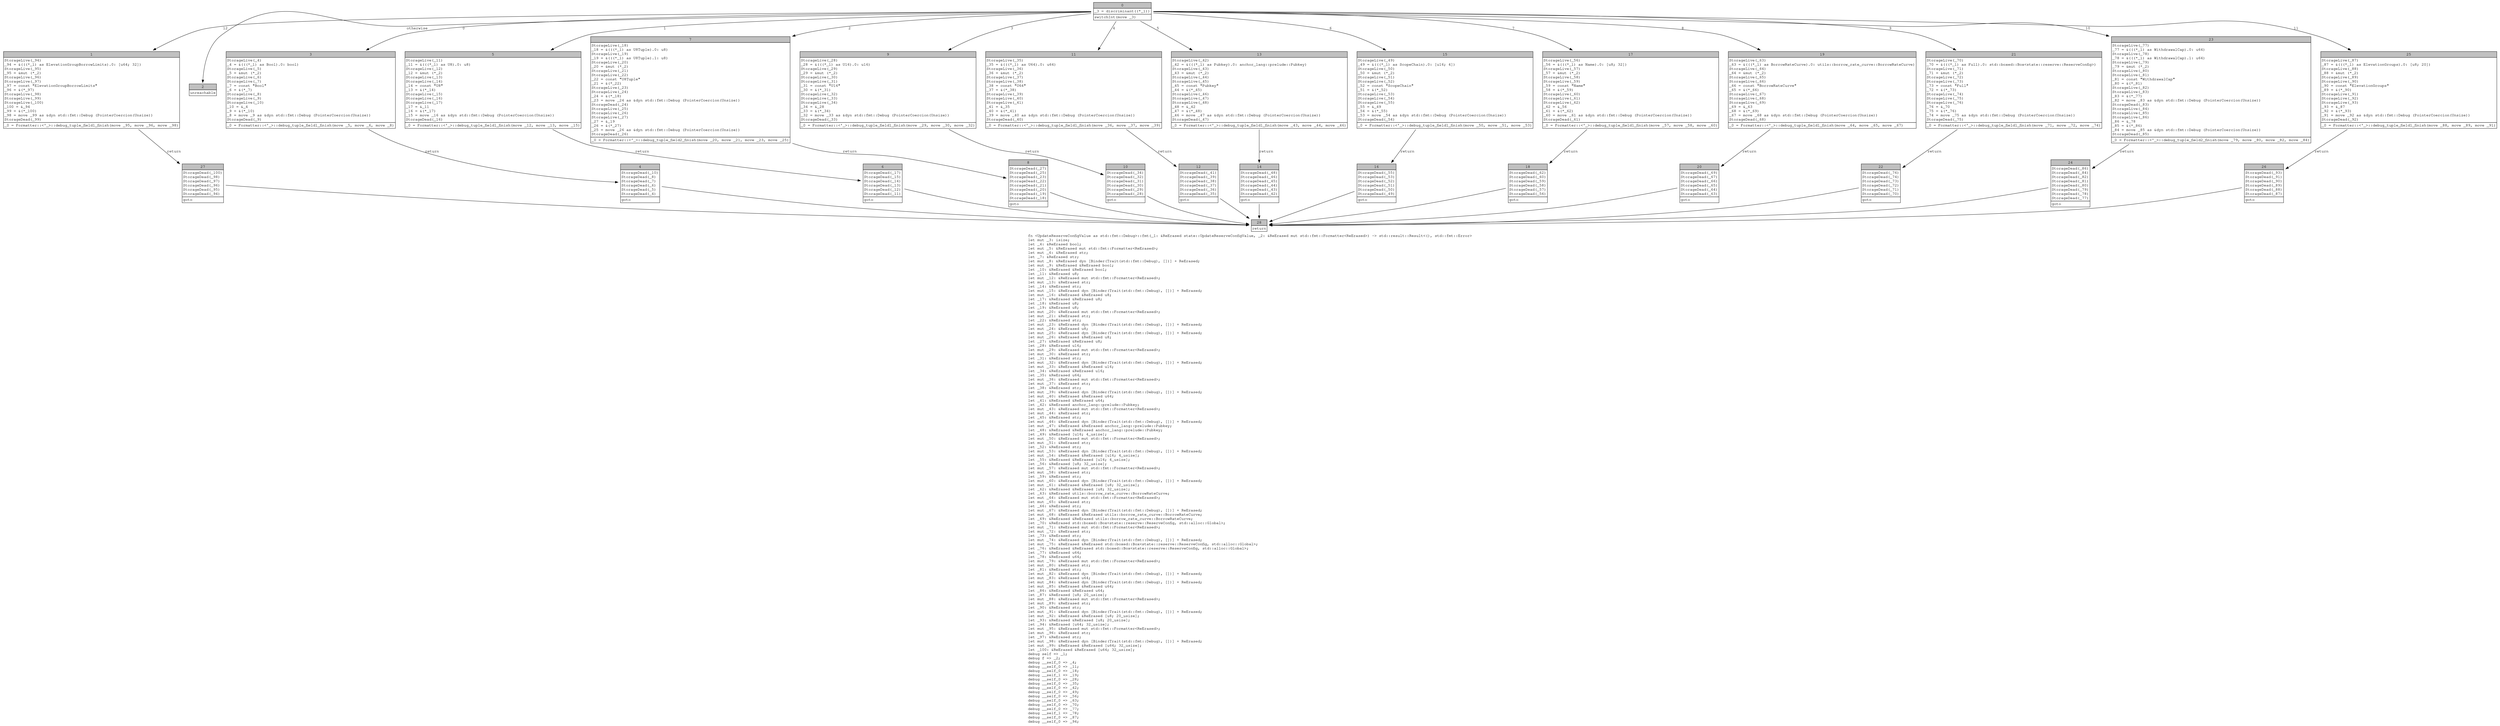 digraph Mir_0_10775 {
    graph [fontname="Courier, monospace"];
    node [fontname="Courier, monospace"];
    edge [fontname="Courier, monospace"];
    label=<fn &lt;UpdateReserveConfigValue as std::fmt::Debug&gt;::fmt(_1: &amp;ReErased state::UpdateReserveConfigValue, _2: &amp;ReErased mut std::fmt::Formatter&lt;ReErased&gt;) -&gt; std::result::Result&lt;(), std::fmt::Error&gt;<br align="left"/>let mut _3: isize;<br align="left"/>let _4: &amp;ReErased bool;<br align="left"/>let mut _5: &amp;ReErased mut std::fmt::Formatter&lt;ReErased&gt;;<br align="left"/>let mut _6: &amp;ReErased str;<br align="left"/>let _7: &amp;ReErased str;<br align="left"/>let mut _8: &amp;ReErased dyn [Binder(Trait(std::fmt::Debug), [])] + ReErased;<br align="left"/>let mut _9: &amp;ReErased &amp;ReErased bool;<br align="left"/>let _10: &amp;ReErased &amp;ReErased bool;<br align="left"/>let _11: &amp;ReErased u8;<br align="left"/>let mut _12: &amp;ReErased mut std::fmt::Formatter&lt;ReErased&gt;;<br align="left"/>let mut _13: &amp;ReErased str;<br align="left"/>let _14: &amp;ReErased str;<br align="left"/>let mut _15: &amp;ReErased dyn [Binder(Trait(std::fmt::Debug), [])] + ReErased;<br align="left"/>let mut _16: &amp;ReErased &amp;ReErased u8;<br align="left"/>let _17: &amp;ReErased &amp;ReErased u8;<br align="left"/>let _18: &amp;ReErased u8;<br align="left"/>let _19: &amp;ReErased u8;<br align="left"/>let mut _20: &amp;ReErased mut std::fmt::Formatter&lt;ReErased&gt;;<br align="left"/>let mut _21: &amp;ReErased str;<br align="left"/>let _22: &amp;ReErased str;<br align="left"/>let mut _23: &amp;ReErased dyn [Binder(Trait(std::fmt::Debug), [])] + ReErased;<br align="left"/>let mut _24: &amp;ReErased u8;<br align="left"/>let mut _25: &amp;ReErased dyn [Binder(Trait(std::fmt::Debug), [])] + ReErased;<br align="left"/>let mut _26: &amp;ReErased &amp;ReErased u8;<br align="left"/>let _27: &amp;ReErased &amp;ReErased u8;<br align="left"/>let _28: &amp;ReErased u16;<br align="left"/>let mut _29: &amp;ReErased mut std::fmt::Formatter&lt;ReErased&gt;;<br align="left"/>let mut _30: &amp;ReErased str;<br align="left"/>let _31: &amp;ReErased str;<br align="left"/>let mut _32: &amp;ReErased dyn [Binder(Trait(std::fmt::Debug), [])] + ReErased;<br align="left"/>let mut _33: &amp;ReErased &amp;ReErased u16;<br align="left"/>let _34: &amp;ReErased &amp;ReErased u16;<br align="left"/>let _35: &amp;ReErased u64;<br align="left"/>let mut _36: &amp;ReErased mut std::fmt::Formatter&lt;ReErased&gt;;<br align="left"/>let mut _37: &amp;ReErased str;<br align="left"/>let _38: &amp;ReErased str;<br align="left"/>let mut _39: &amp;ReErased dyn [Binder(Trait(std::fmt::Debug), [])] + ReErased;<br align="left"/>let mut _40: &amp;ReErased &amp;ReErased u64;<br align="left"/>let _41: &amp;ReErased &amp;ReErased u64;<br align="left"/>let _42: &amp;ReErased anchor_lang::prelude::Pubkey;<br align="left"/>let mut _43: &amp;ReErased mut std::fmt::Formatter&lt;ReErased&gt;;<br align="left"/>let mut _44: &amp;ReErased str;<br align="left"/>let _45: &amp;ReErased str;<br align="left"/>let mut _46: &amp;ReErased dyn [Binder(Trait(std::fmt::Debug), [])] + ReErased;<br align="left"/>let mut _47: &amp;ReErased &amp;ReErased anchor_lang::prelude::Pubkey;<br align="left"/>let _48: &amp;ReErased &amp;ReErased anchor_lang::prelude::Pubkey;<br align="left"/>let _49: &amp;ReErased [u16; 4_usize];<br align="left"/>let mut _50: &amp;ReErased mut std::fmt::Formatter&lt;ReErased&gt;;<br align="left"/>let mut _51: &amp;ReErased str;<br align="left"/>let _52: &amp;ReErased str;<br align="left"/>let mut _53: &amp;ReErased dyn [Binder(Trait(std::fmt::Debug), [])] + ReErased;<br align="left"/>let mut _54: &amp;ReErased &amp;ReErased [u16; 4_usize];<br align="left"/>let _55: &amp;ReErased &amp;ReErased [u16; 4_usize];<br align="left"/>let _56: &amp;ReErased [u8; 32_usize];<br align="left"/>let mut _57: &amp;ReErased mut std::fmt::Formatter&lt;ReErased&gt;;<br align="left"/>let mut _58: &amp;ReErased str;<br align="left"/>let _59: &amp;ReErased str;<br align="left"/>let mut _60: &amp;ReErased dyn [Binder(Trait(std::fmt::Debug), [])] + ReErased;<br align="left"/>let mut _61: &amp;ReErased &amp;ReErased [u8; 32_usize];<br align="left"/>let _62: &amp;ReErased &amp;ReErased [u8; 32_usize];<br align="left"/>let _63: &amp;ReErased utils::borrow_rate_curve::BorrowRateCurve;<br align="left"/>let mut _64: &amp;ReErased mut std::fmt::Formatter&lt;ReErased&gt;;<br align="left"/>let mut _65: &amp;ReErased str;<br align="left"/>let _66: &amp;ReErased str;<br align="left"/>let mut _67: &amp;ReErased dyn [Binder(Trait(std::fmt::Debug), [])] + ReErased;<br align="left"/>let mut _68: &amp;ReErased &amp;ReErased utils::borrow_rate_curve::BorrowRateCurve;<br align="left"/>let _69: &amp;ReErased &amp;ReErased utils::borrow_rate_curve::BorrowRateCurve;<br align="left"/>let _70: &amp;ReErased std::boxed::Box&lt;state::reserve::ReserveConfig, std::alloc::Global&gt;;<br align="left"/>let mut _71: &amp;ReErased mut std::fmt::Formatter&lt;ReErased&gt;;<br align="left"/>let mut _72: &amp;ReErased str;<br align="left"/>let _73: &amp;ReErased str;<br align="left"/>let mut _74: &amp;ReErased dyn [Binder(Trait(std::fmt::Debug), [])] + ReErased;<br align="left"/>let mut _75: &amp;ReErased &amp;ReErased std::boxed::Box&lt;state::reserve::ReserveConfig, std::alloc::Global&gt;;<br align="left"/>let _76: &amp;ReErased &amp;ReErased std::boxed::Box&lt;state::reserve::ReserveConfig, std::alloc::Global&gt;;<br align="left"/>let _77: &amp;ReErased u64;<br align="left"/>let _78: &amp;ReErased u64;<br align="left"/>let mut _79: &amp;ReErased mut std::fmt::Formatter&lt;ReErased&gt;;<br align="left"/>let mut _80: &amp;ReErased str;<br align="left"/>let _81: &amp;ReErased str;<br align="left"/>let mut _82: &amp;ReErased dyn [Binder(Trait(std::fmt::Debug), [])] + ReErased;<br align="left"/>let mut _83: &amp;ReErased u64;<br align="left"/>let mut _84: &amp;ReErased dyn [Binder(Trait(std::fmt::Debug), [])] + ReErased;<br align="left"/>let mut _85: &amp;ReErased &amp;ReErased u64;<br align="left"/>let _86: &amp;ReErased &amp;ReErased u64;<br align="left"/>let _87: &amp;ReErased [u8; 20_usize];<br align="left"/>let mut _88: &amp;ReErased mut std::fmt::Formatter&lt;ReErased&gt;;<br align="left"/>let mut _89: &amp;ReErased str;<br align="left"/>let _90: &amp;ReErased str;<br align="left"/>let mut _91: &amp;ReErased dyn [Binder(Trait(std::fmt::Debug), [])] + ReErased;<br align="left"/>let mut _92: &amp;ReErased &amp;ReErased [u8; 20_usize];<br align="left"/>let _93: &amp;ReErased &amp;ReErased [u8; 20_usize];<br align="left"/>let _94: &amp;ReErased [u64; 32_usize];<br align="left"/>let mut _95: &amp;ReErased mut std::fmt::Formatter&lt;ReErased&gt;;<br align="left"/>let mut _96: &amp;ReErased str;<br align="left"/>let _97: &amp;ReErased str;<br align="left"/>let mut _98: &amp;ReErased dyn [Binder(Trait(std::fmt::Debug), [])] + ReErased;<br align="left"/>let mut _99: &amp;ReErased &amp;ReErased [u64; 32_usize];<br align="left"/>let _100: &amp;ReErased &amp;ReErased [u64; 32_usize];<br align="left"/>debug self =&gt; _1;<br align="left"/>debug f =&gt; _2;<br align="left"/>debug __self_0 =&gt; _4;<br align="left"/>debug __self_0 =&gt; _11;<br align="left"/>debug __self_0 =&gt; _18;<br align="left"/>debug __self_1 =&gt; _19;<br align="left"/>debug __self_0 =&gt; _28;<br align="left"/>debug __self_0 =&gt; _35;<br align="left"/>debug __self_0 =&gt; _42;<br align="left"/>debug __self_0 =&gt; _49;<br align="left"/>debug __self_0 =&gt; _56;<br align="left"/>debug __self_0 =&gt; _63;<br align="left"/>debug __self_0 =&gt; _70;<br align="left"/>debug __self_0 =&gt; _77;<br align="left"/>debug __self_1 =&gt; _78;<br align="left"/>debug __self_0 =&gt; _87;<br align="left"/>debug __self_0 =&gt; _94;<br align="left"/>>;
    bb0__0_10775 [shape="none", label=<<table border="0" cellborder="1" cellspacing="0"><tr><td bgcolor="gray" align="center" colspan="1">0</td></tr><tr><td align="left" balign="left">_3 = discriminant((*_1))<br/></td></tr><tr><td align="left">switchInt(move _3)</td></tr></table>>];
    bb1__0_10775 [shape="none", label=<<table border="0" cellborder="1" cellspacing="0"><tr><td bgcolor="gray" align="center" colspan="1">1</td></tr><tr><td align="left" balign="left">StorageLive(_94)<br/>_94 = &amp;(((*_1) as ElevationGroupBorrowLimits).0: [u64; 32])<br/>StorageLive(_95)<br/>_95 = &amp;mut (*_2)<br/>StorageLive(_96)<br/>StorageLive(_97)<br/>_97 = const &quot;ElevationGroupBorrowLimits&quot;<br/>_96 = &amp;(*_97)<br/>StorageLive(_98)<br/>StorageLive(_99)<br/>StorageLive(_100)<br/>_100 = &amp;_94<br/>_99 = &amp;(*_100)<br/>_98 = move _99 as &amp;dyn std::fmt::Debug (PointerCoercion(Unsize))<br/>StorageDead(_99)<br/></td></tr><tr><td align="left">_0 = Formatter::&lt;'_&gt;::debug_tuple_field1_finish(move _95, move _96, move _98)</td></tr></table>>];
    bb2__0_10775 [shape="none", label=<<table border="0" cellborder="1" cellspacing="0"><tr><td bgcolor="gray" align="center" colspan="1">2</td></tr><tr><td align="left">unreachable</td></tr></table>>];
    bb3__0_10775 [shape="none", label=<<table border="0" cellborder="1" cellspacing="0"><tr><td bgcolor="gray" align="center" colspan="1">3</td></tr><tr><td align="left" balign="left">StorageLive(_4)<br/>_4 = &amp;(((*_1) as Bool).0: bool)<br/>StorageLive(_5)<br/>_5 = &amp;mut (*_2)<br/>StorageLive(_6)<br/>StorageLive(_7)<br/>_7 = const &quot;Bool&quot;<br/>_6 = &amp;(*_7)<br/>StorageLive(_8)<br/>StorageLive(_9)<br/>StorageLive(_10)<br/>_10 = &amp;_4<br/>_9 = &amp;(*_10)<br/>_8 = move _9 as &amp;dyn std::fmt::Debug (PointerCoercion(Unsize))<br/>StorageDead(_9)<br/></td></tr><tr><td align="left">_0 = Formatter::&lt;'_&gt;::debug_tuple_field1_finish(move _5, move _6, move _8)</td></tr></table>>];
    bb4__0_10775 [shape="none", label=<<table border="0" cellborder="1" cellspacing="0"><tr><td bgcolor="gray" align="center" colspan="1">4</td></tr><tr><td align="left" balign="left">StorageDead(_10)<br/>StorageDead(_8)<br/>StorageDead(_7)<br/>StorageDead(_6)<br/>StorageDead(_5)<br/>StorageDead(_4)<br/></td></tr><tr><td align="left">goto</td></tr></table>>];
    bb5__0_10775 [shape="none", label=<<table border="0" cellborder="1" cellspacing="0"><tr><td bgcolor="gray" align="center" colspan="1">5</td></tr><tr><td align="left" balign="left">StorageLive(_11)<br/>_11 = &amp;(((*_1) as U8).0: u8)<br/>StorageLive(_12)<br/>_12 = &amp;mut (*_2)<br/>StorageLive(_13)<br/>StorageLive(_14)<br/>_14 = const &quot;U8&quot;<br/>_13 = &amp;(*_14)<br/>StorageLive(_15)<br/>StorageLive(_16)<br/>StorageLive(_17)<br/>_17 = &amp;_11<br/>_16 = &amp;(*_17)<br/>_15 = move _16 as &amp;dyn std::fmt::Debug (PointerCoercion(Unsize))<br/>StorageDead(_16)<br/></td></tr><tr><td align="left">_0 = Formatter::&lt;'_&gt;::debug_tuple_field1_finish(move _12, move _13, move _15)</td></tr></table>>];
    bb6__0_10775 [shape="none", label=<<table border="0" cellborder="1" cellspacing="0"><tr><td bgcolor="gray" align="center" colspan="1">6</td></tr><tr><td align="left" balign="left">StorageDead(_17)<br/>StorageDead(_15)<br/>StorageDead(_14)<br/>StorageDead(_13)<br/>StorageDead(_12)<br/>StorageDead(_11)<br/></td></tr><tr><td align="left">goto</td></tr></table>>];
    bb7__0_10775 [shape="none", label=<<table border="0" cellborder="1" cellspacing="0"><tr><td bgcolor="gray" align="center" colspan="1">7</td></tr><tr><td align="left" balign="left">StorageLive(_18)<br/>_18 = &amp;(((*_1) as U8Tuple).0: u8)<br/>StorageLive(_19)<br/>_19 = &amp;(((*_1) as U8Tuple).1: u8)<br/>StorageLive(_20)<br/>_20 = &amp;mut (*_2)<br/>StorageLive(_21)<br/>StorageLive(_22)<br/>_22 = const &quot;U8Tuple&quot;<br/>_21 = &amp;(*_22)<br/>StorageLive(_23)<br/>StorageLive(_24)<br/>_24 = &amp;(*_18)<br/>_23 = move _24 as &amp;dyn std::fmt::Debug (PointerCoercion(Unsize))<br/>StorageDead(_24)<br/>StorageLive(_25)<br/>StorageLive(_26)<br/>StorageLive(_27)<br/>_27 = &amp;_19<br/>_26 = &amp;(*_27)<br/>_25 = move _26 as &amp;dyn std::fmt::Debug (PointerCoercion(Unsize))<br/>StorageDead(_26)<br/></td></tr><tr><td align="left">_0 = Formatter::&lt;'_&gt;::debug_tuple_field2_finish(move _20, move _21, move _23, move _25)</td></tr></table>>];
    bb8__0_10775 [shape="none", label=<<table border="0" cellborder="1" cellspacing="0"><tr><td bgcolor="gray" align="center" colspan="1">8</td></tr><tr><td align="left" balign="left">StorageDead(_27)<br/>StorageDead(_25)<br/>StorageDead(_23)<br/>StorageDead(_22)<br/>StorageDead(_21)<br/>StorageDead(_20)<br/>StorageDead(_19)<br/>StorageDead(_18)<br/></td></tr><tr><td align="left">goto</td></tr></table>>];
    bb9__0_10775 [shape="none", label=<<table border="0" cellborder="1" cellspacing="0"><tr><td bgcolor="gray" align="center" colspan="1">9</td></tr><tr><td align="left" balign="left">StorageLive(_28)<br/>_28 = &amp;(((*_1) as U16).0: u16)<br/>StorageLive(_29)<br/>_29 = &amp;mut (*_2)<br/>StorageLive(_30)<br/>StorageLive(_31)<br/>_31 = const &quot;U16&quot;<br/>_30 = &amp;(*_31)<br/>StorageLive(_32)<br/>StorageLive(_33)<br/>StorageLive(_34)<br/>_34 = &amp;_28<br/>_33 = &amp;(*_34)<br/>_32 = move _33 as &amp;dyn std::fmt::Debug (PointerCoercion(Unsize))<br/>StorageDead(_33)<br/></td></tr><tr><td align="left">_0 = Formatter::&lt;'_&gt;::debug_tuple_field1_finish(move _29, move _30, move _32)</td></tr></table>>];
    bb10__0_10775 [shape="none", label=<<table border="0" cellborder="1" cellspacing="0"><tr><td bgcolor="gray" align="center" colspan="1">10</td></tr><tr><td align="left" balign="left">StorageDead(_34)<br/>StorageDead(_32)<br/>StorageDead(_31)<br/>StorageDead(_30)<br/>StorageDead(_29)<br/>StorageDead(_28)<br/></td></tr><tr><td align="left">goto</td></tr></table>>];
    bb11__0_10775 [shape="none", label=<<table border="0" cellborder="1" cellspacing="0"><tr><td bgcolor="gray" align="center" colspan="1">11</td></tr><tr><td align="left" balign="left">StorageLive(_35)<br/>_35 = &amp;(((*_1) as U64).0: u64)<br/>StorageLive(_36)<br/>_36 = &amp;mut (*_2)<br/>StorageLive(_37)<br/>StorageLive(_38)<br/>_38 = const &quot;U64&quot;<br/>_37 = &amp;(*_38)<br/>StorageLive(_39)<br/>StorageLive(_40)<br/>StorageLive(_41)<br/>_41 = &amp;_35<br/>_40 = &amp;(*_41)<br/>_39 = move _40 as &amp;dyn std::fmt::Debug (PointerCoercion(Unsize))<br/>StorageDead(_40)<br/></td></tr><tr><td align="left">_0 = Formatter::&lt;'_&gt;::debug_tuple_field1_finish(move _36, move _37, move _39)</td></tr></table>>];
    bb12__0_10775 [shape="none", label=<<table border="0" cellborder="1" cellspacing="0"><tr><td bgcolor="gray" align="center" colspan="1">12</td></tr><tr><td align="left" balign="left">StorageDead(_41)<br/>StorageDead(_39)<br/>StorageDead(_38)<br/>StorageDead(_37)<br/>StorageDead(_36)<br/>StorageDead(_35)<br/></td></tr><tr><td align="left">goto</td></tr></table>>];
    bb13__0_10775 [shape="none", label=<<table border="0" cellborder="1" cellspacing="0"><tr><td bgcolor="gray" align="center" colspan="1">13</td></tr><tr><td align="left" balign="left">StorageLive(_42)<br/>_42 = &amp;(((*_1) as Pubkey).0: anchor_lang::prelude::Pubkey)<br/>StorageLive(_43)<br/>_43 = &amp;mut (*_2)<br/>StorageLive(_44)<br/>StorageLive(_45)<br/>_45 = const &quot;Pubkey&quot;<br/>_44 = &amp;(*_45)<br/>StorageLive(_46)<br/>StorageLive(_47)<br/>StorageLive(_48)<br/>_48 = &amp;_42<br/>_47 = &amp;(*_48)<br/>_46 = move _47 as &amp;dyn std::fmt::Debug (PointerCoercion(Unsize))<br/>StorageDead(_47)<br/></td></tr><tr><td align="left">_0 = Formatter::&lt;'_&gt;::debug_tuple_field1_finish(move _43, move _44, move _46)</td></tr></table>>];
    bb14__0_10775 [shape="none", label=<<table border="0" cellborder="1" cellspacing="0"><tr><td bgcolor="gray" align="center" colspan="1">14</td></tr><tr><td align="left" balign="left">StorageDead(_48)<br/>StorageDead(_46)<br/>StorageDead(_45)<br/>StorageDead(_44)<br/>StorageDead(_43)<br/>StorageDead(_42)<br/></td></tr><tr><td align="left">goto</td></tr></table>>];
    bb15__0_10775 [shape="none", label=<<table border="0" cellborder="1" cellspacing="0"><tr><td bgcolor="gray" align="center" colspan="1">15</td></tr><tr><td align="left" balign="left">StorageLive(_49)<br/>_49 = &amp;(((*_1) as ScopeChain).0: [u16; 4])<br/>StorageLive(_50)<br/>_50 = &amp;mut (*_2)<br/>StorageLive(_51)<br/>StorageLive(_52)<br/>_52 = const &quot;ScopeChain&quot;<br/>_51 = &amp;(*_52)<br/>StorageLive(_53)<br/>StorageLive(_54)<br/>StorageLive(_55)<br/>_55 = &amp;_49<br/>_54 = &amp;(*_55)<br/>_53 = move _54 as &amp;dyn std::fmt::Debug (PointerCoercion(Unsize))<br/>StorageDead(_54)<br/></td></tr><tr><td align="left">_0 = Formatter::&lt;'_&gt;::debug_tuple_field1_finish(move _50, move _51, move _53)</td></tr></table>>];
    bb16__0_10775 [shape="none", label=<<table border="0" cellborder="1" cellspacing="0"><tr><td bgcolor="gray" align="center" colspan="1">16</td></tr><tr><td align="left" balign="left">StorageDead(_55)<br/>StorageDead(_53)<br/>StorageDead(_52)<br/>StorageDead(_51)<br/>StorageDead(_50)<br/>StorageDead(_49)<br/></td></tr><tr><td align="left">goto</td></tr></table>>];
    bb17__0_10775 [shape="none", label=<<table border="0" cellborder="1" cellspacing="0"><tr><td bgcolor="gray" align="center" colspan="1">17</td></tr><tr><td align="left" balign="left">StorageLive(_56)<br/>_56 = &amp;(((*_1) as Name).0: [u8; 32])<br/>StorageLive(_57)<br/>_57 = &amp;mut (*_2)<br/>StorageLive(_58)<br/>StorageLive(_59)<br/>_59 = const &quot;Name&quot;<br/>_58 = &amp;(*_59)<br/>StorageLive(_60)<br/>StorageLive(_61)<br/>StorageLive(_62)<br/>_62 = &amp;_56<br/>_61 = &amp;(*_62)<br/>_60 = move _61 as &amp;dyn std::fmt::Debug (PointerCoercion(Unsize))<br/>StorageDead(_61)<br/></td></tr><tr><td align="left">_0 = Formatter::&lt;'_&gt;::debug_tuple_field1_finish(move _57, move _58, move _60)</td></tr></table>>];
    bb18__0_10775 [shape="none", label=<<table border="0" cellborder="1" cellspacing="0"><tr><td bgcolor="gray" align="center" colspan="1">18</td></tr><tr><td align="left" balign="left">StorageDead(_62)<br/>StorageDead(_60)<br/>StorageDead(_59)<br/>StorageDead(_58)<br/>StorageDead(_57)<br/>StorageDead(_56)<br/></td></tr><tr><td align="left">goto</td></tr></table>>];
    bb19__0_10775 [shape="none", label=<<table border="0" cellborder="1" cellspacing="0"><tr><td bgcolor="gray" align="center" colspan="1">19</td></tr><tr><td align="left" balign="left">StorageLive(_63)<br/>_63 = &amp;(((*_1) as BorrowRateCurve).0: utils::borrow_rate_curve::BorrowRateCurve)<br/>StorageLive(_64)<br/>_64 = &amp;mut (*_2)<br/>StorageLive(_65)<br/>StorageLive(_66)<br/>_66 = const &quot;BorrowRateCurve&quot;<br/>_65 = &amp;(*_66)<br/>StorageLive(_67)<br/>StorageLive(_68)<br/>StorageLive(_69)<br/>_69 = &amp;_63<br/>_68 = &amp;(*_69)<br/>_67 = move _68 as &amp;dyn std::fmt::Debug (PointerCoercion(Unsize))<br/>StorageDead(_68)<br/></td></tr><tr><td align="left">_0 = Formatter::&lt;'_&gt;::debug_tuple_field1_finish(move _64, move _65, move _67)</td></tr></table>>];
    bb20__0_10775 [shape="none", label=<<table border="0" cellborder="1" cellspacing="0"><tr><td bgcolor="gray" align="center" colspan="1">20</td></tr><tr><td align="left" balign="left">StorageDead(_69)<br/>StorageDead(_67)<br/>StorageDead(_66)<br/>StorageDead(_65)<br/>StorageDead(_64)<br/>StorageDead(_63)<br/></td></tr><tr><td align="left">goto</td></tr></table>>];
    bb21__0_10775 [shape="none", label=<<table border="0" cellborder="1" cellspacing="0"><tr><td bgcolor="gray" align="center" colspan="1">21</td></tr><tr><td align="left" balign="left">StorageLive(_70)<br/>_70 = &amp;(((*_1) as Full).0: std::boxed::Box&lt;state::reserve::ReserveConfig&gt;)<br/>StorageLive(_71)<br/>_71 = &amp;mut (*_2)<br/>StorageLive(_72)<br/>StorageLive(_73)<br/>_73 = const &quot;Full&quot;<br/>_72 = &amp;(*_73)<br/>StorageLive(_74)<br/>StorageLive(_75)<br/>StorageLive(_76)<br/>_76 = &amp;_70<br/>_75 = &amp;(*_76)<br/>_74 = move _75 as &amp;dyn std::fmt::Debug (PointerCoercion(Unsize))<br/>StorageDead(_75)<br/></td></tr><tr><td align="left">_0 = Formatter::&lt;'_&gt;::debug_tuple_field1_finish(move _71, move _72, move _74)</td></tr></table>>];
    bb22__0_10775 [shape="none", label=<<table border="0" cellborder="1" cellspacing="0"><tr><td bgcolor="gray" align="center" colspan="1">22</td></tr><tr><td align="left" balign="left">StorageDead(_76)<br/>StorageDead(_74)<br/>StorageDead(_73)<br/>StorageDead(_72)<br/>StorageDead(_71)<br/>StorageDead(_70)<br/></td></tr><tr><td align="left">goto</td></tr></table>>];
    bb23__0_10775 [shape="none", label=<<table border="0" cellborder="1" cellspacing="0"><tr><td bgcolor="gray" align="center" colspan="1">23</td></tr><tr><td align="left" balign="left">StorageLive(_77)<br/>_77 = &amp;(((*_1) as WithdrawalCap).0: u64)<br/>StorageLive(_78)<br/>_78 = &amp;(((*_1) as WithdrawalCap).1: u64)<br/>StorageLive(_79)<br/>_79 = &amp;mut (*_2)<br/>StorageLive(_80)<br/>StorageLive(_81)<br/>_81 = const &quot;WithdrawalCap&quot;<br/>_80 = &amp;(*_81)<br/>StorageLive(_82)<br/>StorageLive(_83)<br/>_83 = &amp;(*_77)<br/>_82 = move _83 as &amp;dyn std::fmt::Debug (PointerCoercion(Unsize))<br/>StorageDead(_83)<br/>StorageLive(_84)<br/>StorageLive(_85)<br/>StorageLive(_86)<br/>_86 = &amp;_78<br/>_85 = &amp;(*_86)<br/>_84 = move _85 as &amp;dyn std::fmt::Debug (PointerCoercion(Unsize))<br/>StorageDead(_85)<br/></td></tr><tr><td align="left">_0 = Formatter::&lt;'_&gt;::debug_tuple_field2_finish(move _79, move _80, move _82, move _84)</td></tr></table>>];
    bb24__0_10775 [shape="none", label=<<table border="0" cellborder="1" cellspacing="0"><tr><td bgcolor="gray" align="center" colspan="1">24</td></tr><tr><td align="left" balign="left">StorageDead(_86)<br/>StorageDead(_84)<br/>StorageDead(_82)<br/>StorageDead(_81)<br/>StorageDead(_80)<br/>StorageDead(_79)<br/>StorageDead(_78)<br/>StorageDead(_77)<br/></td></tr><tr><td align="left">goto</td></tr></table>>];
    bb25__0_10775 [shape="none", label=<<table border="0" cellborder="1" cellspacing="0"><tr><td bgcolor="gray" align="center" colspan="1">25</td></tr><tr><td align="left" balign="left">StorageLive(_87)<br/>_87 = &amp;(((*_1) as ElevationGroups).0: [u8; 20])<br/>StorageLive(_88)<br/>_88 = &amp;mut (*_2)<br/>StorageLive(_89)<br/>StorageLive(_90)<br/>_90 = const &quot;ElevationGroups&quot;<br/>_89 = &amp;(*_90)<br/>StorageLive(_91)<br/>StorageLive(_92)<br/>StorageLive(_93)<br/>_93 = &amp;_87<br/>_92 = &amp;(*_93)<br/>_91 = move _92 as &amp;dyn std::fmt::Debug (PointerCoercion(Unsize))<br/>StorageDead(_92)<br/></td></tr><tr><td align="left">_0 = Formatter::&lt;'_&gt;::debug_tuple_field1_finish(move _88, move _89, move _91)</td></tr></table>>];
    bb26__0_10775 [shape="none", label=<<table border="0" cellborder="1" cellspacing="0"><tr><td bgcolor="gray" align="center" colspan="1">26</td></tr><tr><td align="left" balign="left">StorageDead(_93)<br/>StorageDead(_91)<br/>StorageDead(_90)<br/>StorageDead(_89)<br/>StorageDead(_88)<br/>StorageDead(_87)<br/></td></tr><tr><td align="left">goto</td></tr></table>>];
    bb27__0_10775 [shape="none", label=<<table border="0" cellborder="1" cellspacing="0"><tr><td bgcolor="gray" align="center" colspan="1">27</td></tr><tr><td align="left" balign="left">StorageDead(_100)<br/>StorageDead(_98)<br/>StorageDead(_97)<br/>StorageDead(_96)<br/>StorageDead(_95)<br/>StorageDead(_94)<br/></td></tr><tr><td align="left">goto</td></tr></table>>];
    bb28__0_10775 [shape="none", label=<<table border="0" cellborder="1" cellspacing="0"><tr><td bgcolor="gray" align="center" colspan="1">28</td></tr><tr><td align="left">return</td></tr></table>>];
    bb0__0_10775 -> bb3__0_10775 [label="0"];
    bb0__0_10775 -> bb5__0_10775 [label="1"];
    bb0__0_10775 -> bb7__0_10775 [label="2"];
    bb0__0_10775 -> bb9__0_10775 [label="3"];
    bb0__0_10775 -> bb11__0_10775 [label="4"];
    bb0__0_10775 -> bb13__0_10775 [label="5"];
    bb0__0_10775 -> bb15__0_10775 [label="6"];
    bb0__0_10775 -> bb17__0_10775 [label="7"];
    bb0__0_10775 -> bb19__0_10775 [label="8"];
    bb0__0_10775 -> bb21__0_10775 [label="9"];
    bb0__0_10775 -> bb23__0_10775 [label="10"];
    bb0__0_10775 -> bb25__0_10775 [label="11"];
    bb0__0_10775 -> bb1__0_10775 [label="12"];
    bb0__0_10775 -> bb2__0_10775 [label="otherwise"];
    bb1__0_10775 -> bb27__0_10775 [label="return"];
    bb3__0_10775 -> bb4__0_10775 [label="return"];
    bb4__0_10775 -> bb28__0_10775 [label=""];
    bb5__0_10775 -> bb6__0_10775 [label="return"];
    bb6__0_10775 -> bb28__0_10775 [label=""];
    bb7__0_10775 -> bb8__0_10775 [label="return"];
    bb8__0_10775 -> bb28__0_10775 [label=""];
    bb9__0_10775 -> bb10__0_10775 [label="return"];
    bb10__0_10775 -> bb28__0_10775 [label=""];
    bb11__0_10775 -> bb12__0_10775 [label="return"];
    bb12__0_10775 -> bb28__0_10775 [label=""];
    bb13__0_10775 -> bb14__0_10775 [label="return"];
    bb14__0_10775 -> bb28__0_10775 [label=""];
    bb15__0_10775 -> bb16__0_10775 [label="return"];
    bb16__0_10775 -> bb28__0_10775 [label=""];
    bb17__0_10775 -> bb18__0_10775 [label="return"];
    bb18__0_10775 -> bb28__0_10775 [label=""];
    bb19__0_10775 -> bb20__0_10775 [label="return"];
    bb20__0_10775 -> bb28__0_10775 [label=""];
    bb21__0_10775 -> bb22__0_10775 [label="return"];
    bb22__0_10775 -> bb28__0_10775 [label=""];
    bb23__0_10775 -> bb24__0_10775 [label="return"];
    bb24__0_10775 -> bb28__0_10775 [label=""];
    bb25__0_10775 -> bb26__0_10775 [label="return"];
    bb26__0_10775 -> bb28__0_10775 [label=""];
    bb27__0_10775 -> bb28__0_10775 [label=""];
}
